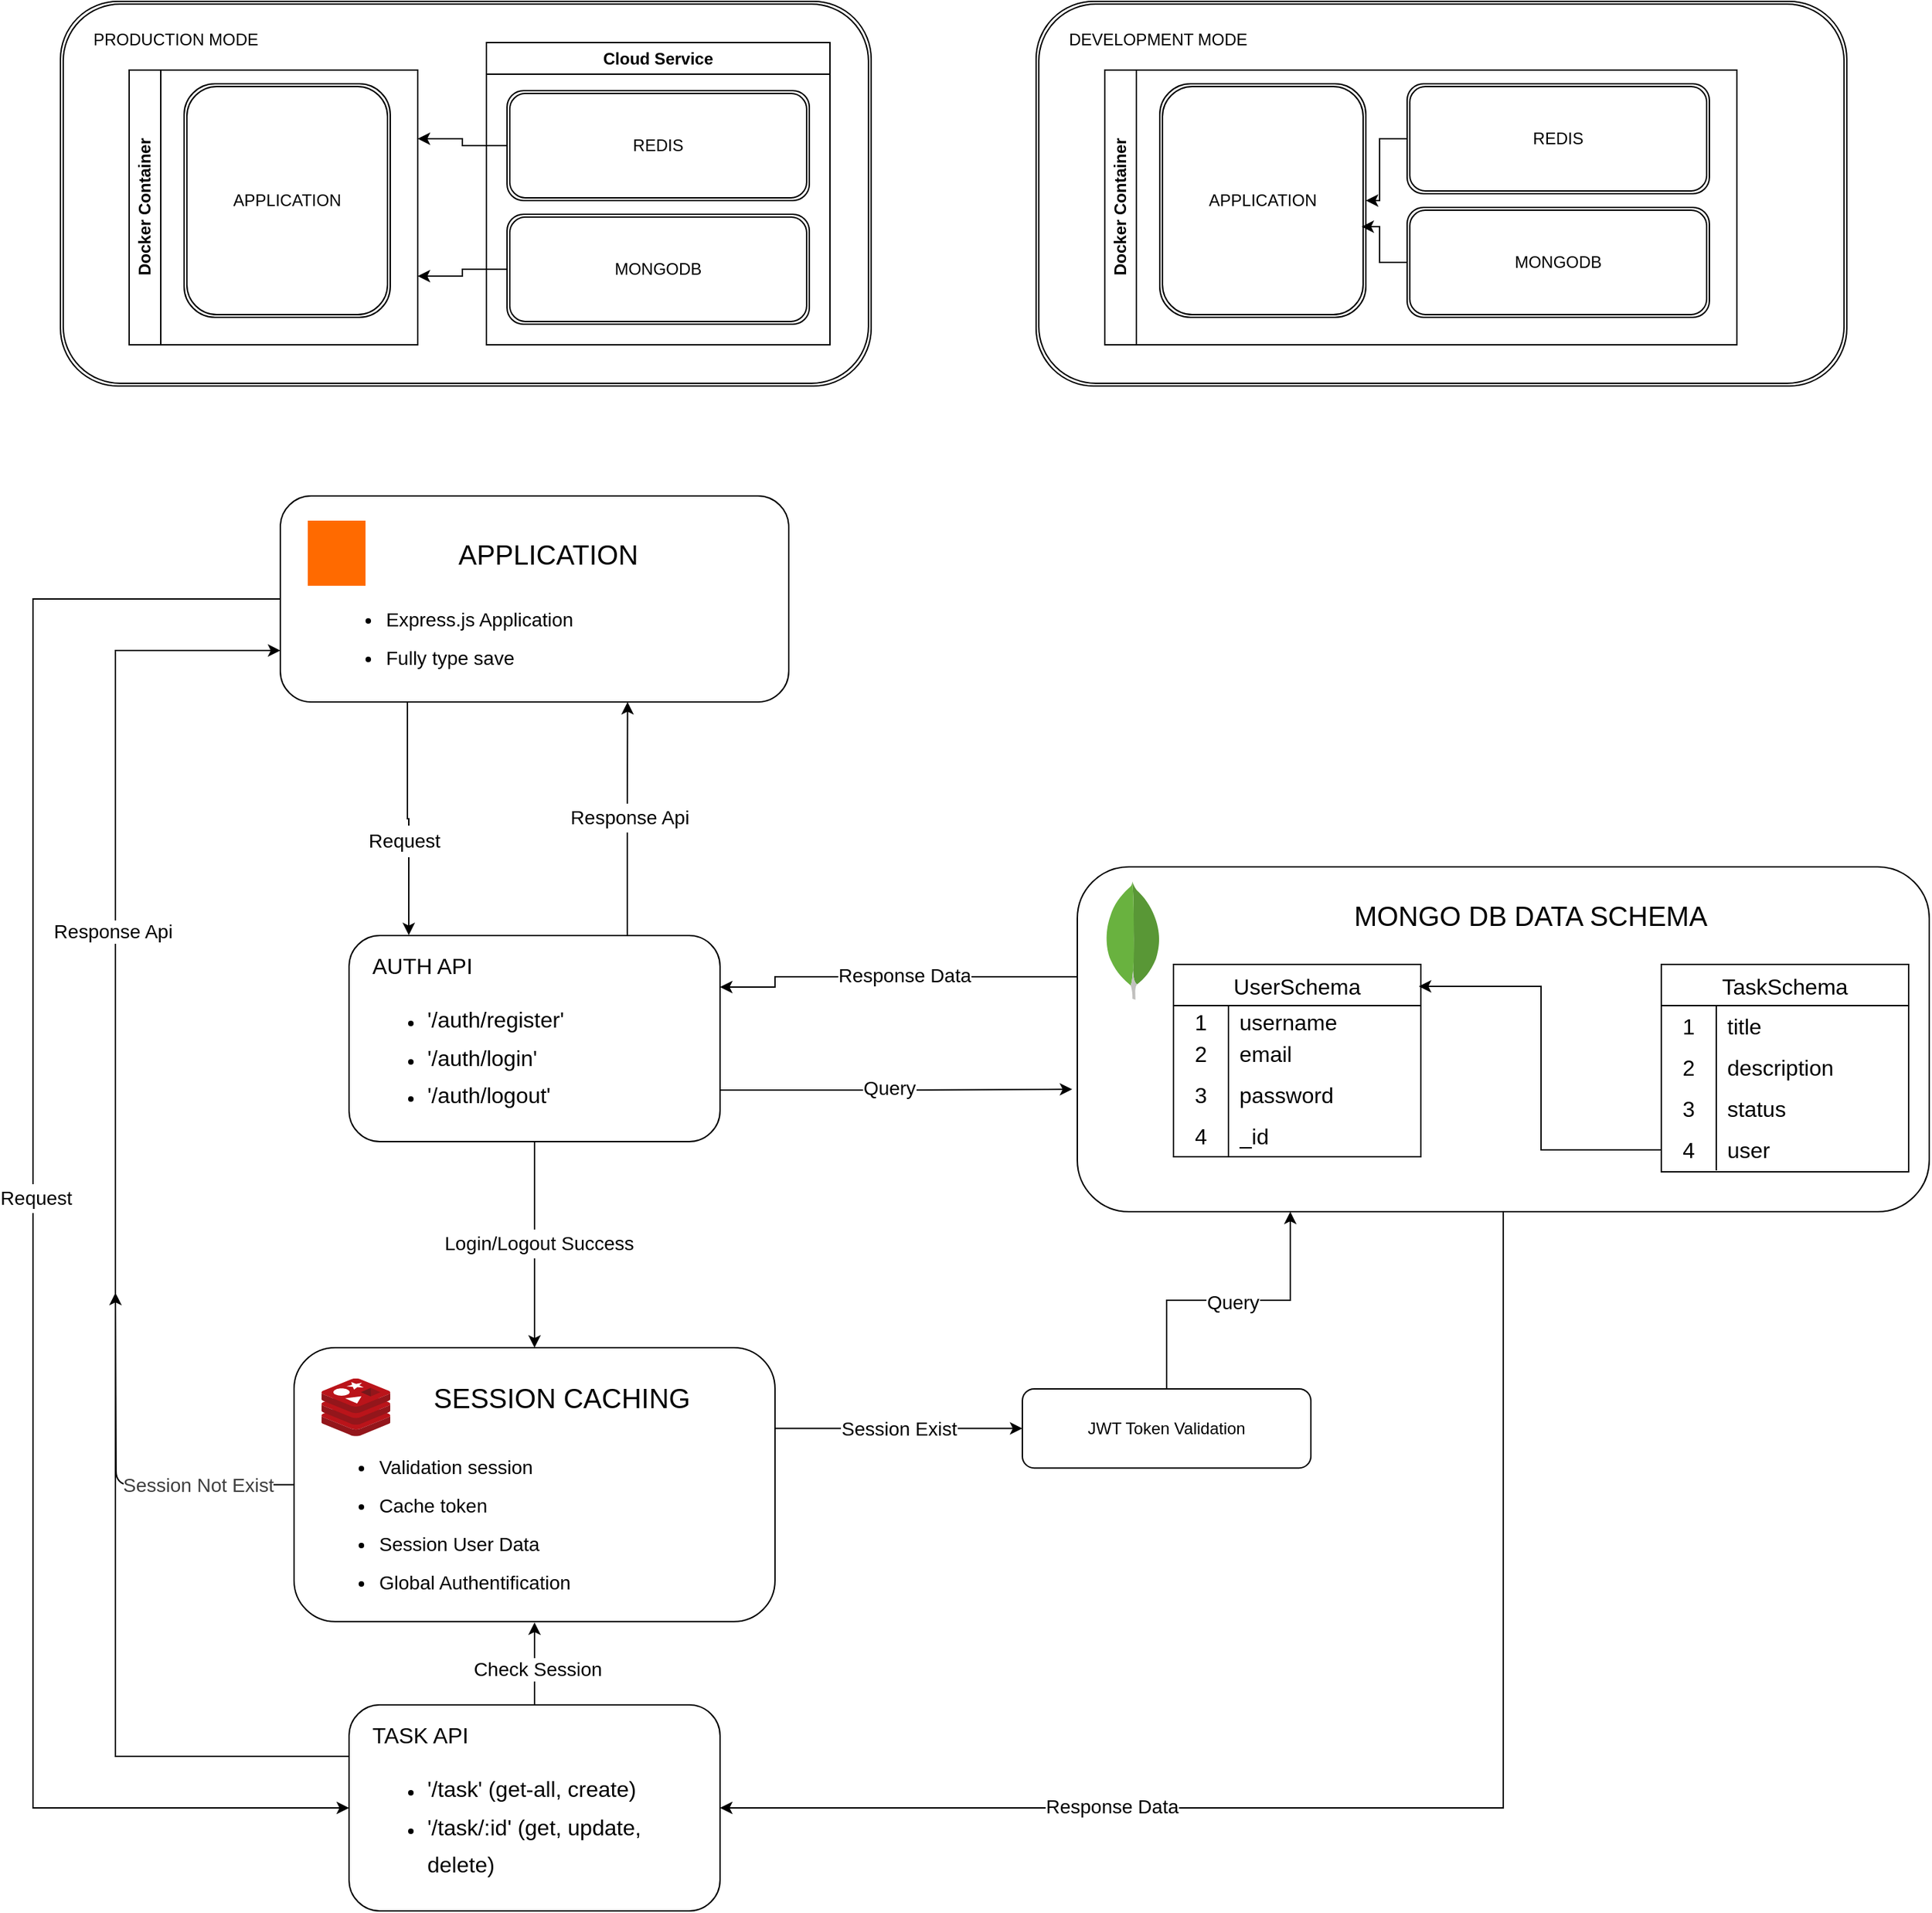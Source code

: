 <mxfile pages="2">
    <diagram name="Page-1" id="k1KVqjGjMDKWa9_7C7i4">
        <mxGraphModel dx="3033" dy="3030" grid="1" gridSize="10" guides="1" tooltips="1" connect="1" arrows="1" fold="1" page="1" pageScale="1" pageWidth="850" pageHeight="1100" math="0" shadow="0">
            <root>
                <mxCell id="0"/>
                <mxCell id="1" parent="0"/>
                <mxCell id="zVIB7hnpfK3RYBGvCR37-93" style="edgeStyle=orthogonalEdgeStyle;rounded=0;orthogonalLoop=1;jettySize=auto;html=1;entryX=0;entryY=0.5;entryDx=0;entryDy=0;" parent="1" source="zVIB7hnpfK3RYBGvCR37-77" target="zVIB7hnpfK3RYBGvCR37-92" edge="1">
                    <mxGeometry relative="1" as="geometry">
                        <Array as="points">
                            <mxPoint x="-710" y="-235"/>
                            <mxPoint x="-710" y="645"/>
                        </Array>
                    </mxGeometry>
                </mxCell>
                <mxCell id="zVIB7hnpfK3RYBGvCR37-94" value="&lt;font style=&quot;font-size: 14px; line-height: 150%;&quot;&gt;Request&lt;/font&gt;" style="edgeLabel;html=1;align=center;verticalAlign=middle;resizable=0;points=[];" parent="zVIB7hnpfK3RYBGvCR37-93" vertex="1" connectable="0">
                    <mxGeometry x="-0.046" y="2" relative="1" as="geometry">
                        <mxPoint as="offset"/>
                    </mxGeometry>
                </mxCell>
                <mxCell id="zVIB7hnpfK3RYBGvCR37-77" value="" style="rounded=1;whiteSpace=wrap;html=1;" parent="1" vertex="1">
                    <mxGeometry x="-530" y="-310" width="370" height="150" as="geometry"/>
                </mxCell>
                <mxCell id="zVIB7hnpfK3RYBGvCR37-99" style="edgeStyle=orthogonalEdgeStyle;rounded=0;orthogonalLoop=1;jettySize=auto;html=1;exitX=1;exitY=0.25;exitDx=0;exitDy=0;entryX=0;entryY=0.5;entryDx=0;entryDy=0;" parent="1" source="zVIB7hnpfK3RYBGvCR37-70" target="zVIB7hnpfK3RYBGvCR37-98" edge="1">
                    <mxGeometry relative="1" as="geometry">
                        <Array as="points">
                            <mxPoint x="-170" y="369"/>
                        </Array>
                    </mxGeometry>
                </mxCell>
                <mxCell id="zVIB7hnpfK3RYBGvCR37-100" value="&lt;font style=&quot;font-size: 14px;&quot;&gt;Session Exist&lt;/font&gt;" style="edgeLabel;html=1;align=center;verticalAlign=middle;resizable=0;points=[];" parent="zVIB7hnpfK3RYBGvCR37-99" vertex="1" connectable="0">
                    <mxGeometry x="0.043" relative="1" as="geometry">
                        <mxPoint as="offset"/>
                    </mxGeometry>
                </mxCell>
                <mxCell id="4" style="edgeStyle=orthogonalEdgeStyle;html=1;" edge="1" parent="1" source="zVIB7hnpfK3RYBGvCR37-70">
                    <mxGeometry relative="1" as="geometry">
                        <mxPoint x="-650" y="270" as="targetPoint"/>
                    </mxGeometry>
                </mxCell>
                <mxCell id="5" value="&lt;span style=&quot;color: rgb(63, 63, 63); font-size: 14px;&quot;&gt;Session Not Exist&lt;/span&gt;" style="edgeLabel;html=1;align=center;verticalAlign=middle;resizable=0;points=[];" vertex="1" connectable="0" parent="4">
                    <mxGeometry x="-0.376" y="3" relative="1" as="geometry">
                        <mxPoint x="14" y="-3" as="offset"/>
                    </mxGeometry>
                </mxCell>
                <mxCell id="zVIB7hnpfK3RYBGvCR37-70" value="" style="rounded=1;whiteSpace=wrap;html=1;" parent="1" vertex="1">
                    <mxGeometry x="-520" y="310" width="350" height="199.4" as="geometry"/>
                </mxCell>
                <mxCell id="zVIB7hnpfK3RYBGvCR37-86" style="edgeStyle=orthogonalEdgeStyle;rounded=0;orthogonalLoop=1;jettySize=auto;html=1;exitX=0;exitY=0.25;exitDx=0;exitDy=0;entryX=1;entryY=0.25;entryDx=0;entryDy=0;" parent="1" source="zVIB7hnpfK3RYBGvCR37-57" target="zVIB7hnpfK3RYBGvCR37-79" edge="1">
                    <mxGeometry relative="1" as="geometry">
                        <Array as="points">
                            <mxPoint x="50" y="40"/>
                            <mxPoint x="-170" y="40"/>
                            <mxPoint x="-170" y="48"/>
                        </Array>
                    </mxGeometry>
                </mxCell>
                <mxCell id="zVIB7hnpfK3RYBGvCR37-87" value="&lt;font style=&quot;line-height: 190%;&quot;&gt;Response Data&lt;/font&gt;" style="edgeLabel;html=1;align=center;verticalAlign=middle;resizable=0;points=[];fontSize=14;" parent="zVIB7hnpfK3RYBGvCR37-86" vertex="1" connectable="0">
                    <mxGeometry x="0.011" y="-1" relative="1" as="geometry">
                        <mxPoint as="offset"/>
                    </mxGeometry>
                </mxCell>
                <mxCell id="zVIB7hnpfK3RYBGvCR37-104" style="edgeStyle=orthogonalEdgeStyle;rounded=0;orthogonalLoop=1;jettySize=auto;html=1;entryX=1;entryY=0.5;entryDx=0;entryDy=0;" parent="1" source="zVIB7hnpfK3RYBGvCR37-57" target="zVIB7hnpfK3RYBGvCR37-92" edge="1">
                    <mxGeometry relative="1" as="geometry">
                        <Array as="points">
                            <mxPoint x="360" y="645"/>
                        </Array>
                    </mxGeometry>
                </mxCell>
                <mxCell id="zVIB7hnpfK3RYBGvCR37-105" value="&lt;font style=&quot;font-size: 14px;&quot;&gt;Response Data&lt;/font&gt;" style="edgeLabel;html=1;align=center;verticalAlign=middle;resizable=0;points=[];" parent="zVIB7hnpfK3RYBGvCR37-104" vertex="1" connectable="0">
                    <mxGeometry x="0.433" y="-1" relative="1" as="geometry">
                        <mxPoint as="offset"/>
                    </mxGeometry>
                </mxCell>
                <mxCell id="zVIB7hnpfK3RYBGvCR37-57" value="" style="rounded=1;whiteSpace=wrap;html=1;" parent="1" vertex="1">
                    <mxGeometry x="50" y="-40" width="620" height="251" as="geometry"/>
                </mxCell>
                <mxCell id="zVIB7hnpfK3RYBGvCR37-1" value="UserSchema" style="shape=table;startSize=30;container=1;collapsible=0;childLayout=tableLayout;fixedRows=1;rowLines=0;fontStyle=0;strokeColor=default;fontSize=16;" parent="1" vertex="1">
                    <mxGeometry x="120" y="31" width="180" height="140" as="geometry"/>
                </mxCell>
                <mxCell id="zVIB7hnpfK3RYBGvCR37-2" value="" style="shape=tableRow;horizontal=0;startSize=0;swimlaneHead=0;swimlaneBody=0;top=0;left=0;bottom=0;right=0;collapsible=0;dropTarget=0;fillColor=none;points=[[0,0.5],[1,0.5]];portConstraint=eastwest;strokeColor=inherit;fontSize=16;" parent="zVIB7hnpfK3RYBGvCR37-1" vertex="1">
                    <mxGeometry y="30" width="180" height="20" as="geometry"/>
                </mxCell>
                <mxCell id="zVIB7hnpfK3RYBGvCR37-3" value="1" style="shape=partialRectangle;html=1;whiteSpace=wrap;connectable=0;fillColor=none;top=0;left=0;bottom=0;right=0;overflow=hidden;pointerEvents=1;strokeColor=inherit;fontSize=16;" parent="zVIB7hnpfK3RYBGvCR37-2" vertex="1">
                    <mxGeometry width="40" height="20" as="geometry">
                        <mxRectangle width="40" height="20" as="alternateBounds"/>
                    </mxGeometry>
                </mxCell>
                <mxCell id="zVIB7hnpfK3RYBGvCR37-4" value="username" style="shape=partialRectangle;html=1;whiteSpace=wrap;connectable=0;fillColor=none;top=0;left=0;bottom=0;right=0;align=left;spacingLeft=6;overflow=hidden;strokeColor=inherit;fontSize=16;" parent="zVIB7hnpfK3RYBGvCR37-2" vertex="1">
                    <mxGeometry x="40" width="140" height="20" as="geometry">
                        <mxRectangle width="140" height="20" as="alternateBounds"/>
                    </mxGeometry>
                </mxCell>
                <mxCell id="zVIB7hnpfK3RYBGvCR37-5" value="" style="shape=tableRow;horizontal=0;startSize=0;swimlaneHead=0;swimlaneBody=0;top=0;left=0;bottom=0;right=0;collapsible=0;dropTarget=0;fillColor=none;points=[[0,0.5],[1,0.5]];portConstraint=eastwest;strokeColor=inherit;fontSize=16;" parent="zVIB7hnpfK3RYBGvCR37-1" vertex="1">
                    <mxGeometry y="50" width="180" height="30" as="geometry"/>
                </mxCell>
                <mxCell id="zVIB7hnpfK3RYBGvCR37-6" value="2" style="shape=partialRectangle;html=1;whiteSpace=wrap;connectable=0;fillColor=none;top=0;left=0;bottom=0;right=0;overflow=hidden;strokeColor=inherit;fontSize=16;" parent="zVIB7hnpfK3RYBGvCR37-5" vertex="1">
                    <mxGeometry width="40" height="30" as="geometry">
                        <mxRectangle width="40" height="30" as="alternateBounds"/>
                    </mxGeometry>
                </mxCell>
                <mxCell id="zVIB7hnpfK3RYBGvCR37-7" value="email" style="shape=partialRectangle;html=1;whiteSpace=wrap;connectable=0;fillColor=none;top=0;left=0;bottom=0;right=0;align=left;spacingLeft=6;overflow=hidden;strokeColor=inherit;fontSize=16;" parent="zVIB7hnpfK3RYBGvCR37-5" vertex="1">
                    <mxGeometry x="40" width="140" height="30" as="geometry">
                        <mxRectangle width="140" height="30" as="alternateBounds"/>
                    </mxGeometry>
                </mxCell>
                <mxCell id="zVIB7hnpfK3RYBGvCR37-8" value="" style="shape=tableRow;horizontal=0;startSize=0;swimlaneHead=0;swimlaneBody=0;top=0;left=0;bottom=0;right=0;collapsible=0;dropTarget=0;fillColor=none;points=[[0,0.5],[1,0.5]];portConstraint=eastwest;strokeColor=inherit;fontSize=16;" parent="zVIB7hnpfK3RYBGvCR37-1" vertex="1">
                    <mxGeometry y="80" width="180" height="30" as="geometry"/>
                </mxCell>
                <mxCell id="zVIB7hnpfK3RYBGvCR37-9" value="3" style="shape=partialRectangle;html=1;whiteSpace=wrap;connectable=0;fillColor=none;top=0;left=0;bottom=0;right=0;overflow=hidden;strokeColor=inherit;fontSize=16;" parent="zVIB7hnpfK3RYBGvCR37-8" vertex="1">
                    <mxGeometry width="40" height="30" as="geometry">
                        <mxRectangle width="40" height="30" as="alternateBounds"/>
                    </mxGeometry>
                </mxCell>
                <mxCell id="zVIB7hnpfK3RYBGvCR37-10" value="password" style="shape=partialRectangle;html=1;whiteSpace=wrap;connectable=0;fillColor=none;top=0;left=0;bottom=0;right=0;align=left;spacingLeft=6;overflow=hidden;strokeColor=inherit;fontSize=16;" parent="zVIB7hnpfK3RYBGvCR37-8" vertex="1">
                    <mxGeometry x="40" width="140" height="30" as="geometry">
                        <mxRectangle width="140" height="30" as="alternateBounds"/>
                    </mxGeometry>
                </mxCell>
                <mxCell id="zVIB7hnpfK3RYBGvCR37-52" value="" style="shape=tableRow;horizontal=0;startSize=0;swimlaneHead=0;swimlaneBody=0;top=0;left=0;bottom=0;right=0;collapsible=0;dropTarget=0;fillColor=none;points=[[0,0.5],[1,0.5]];portConstraint=eastwest;strokeColor=inherit;fontSize=16;" parent="zVIB7hnpfK3RYBGvCR37-1" vertex="1">
                    <mxGeometry y="110" width="180" height="30" as="geometry"/>
                </mxCell>
                <mxCell id="zVIB7hnpfK3RYBGvCR37-53" value="4" style="shape=partialRectangle;html=1;whiteSpace=wrap;connectable=0;fillColor=none;top=0;left=0;bottom=0;right=0;overflow=hidden;strokeColor=inherit;fontSize=16;" parent="zVIB7hnpfK3RYBGvCR37-52" vertex="1">
                    <mxGeometry width="40" height="30" as="geometry">
                        <mxRectangle width="40" height="30" as="alternateBounds"/>
                    </mxGeometry>
                </mxCell>
                <mxCell id="zVIB7hnpfK3RYBGvCR37-54" value="_id" style="shape=partialRectangle;html=1;whiteSpace=wrap;connectable=0;fillColor=none;top=0;left=0;bottom=0;right=0;align=left;spacingLeft=6;overflow=hidden;strokeColor=inherit;fontSize=16;" parent="zVIB7hnpfK3RYBGvCR37-52" vertex="1">
                    <mxGeometry x="40" width="140" height="30" as="geometry">
                        <mxRectangle width="140" height="30" as="alternateBounds"/>
                    </mxGeometry>
                </mxCell>
                <mxCell id="zVIB7hnpfK3RYBGvCR37-11" value="TaskSchema" style="shape=table;startSize=30;container=1;collapsible=0;childLayout=tableLayout;fixedRows=1;rowLines=0;fontStyle=0;strokeColor=default;fontSize=16;" parent="1" vertex="1">
                    <mxGeometry x="475" y="31" width="180" height="151" as="geometry"/>
                </mxCell>
                <mxCell id="zVIB7hnpfK3RYBGvCR37-12" value="" style="shape=tableRow;horizontal=0;startSize=0;swimlaneHead=0;swimlaneBody=0;top=0;left=0;bottom=0;right=0;collapsible=0;dropTarget=0;fillColor=none;points=[[0,0.5],[1,0.5]];portConstraint=eastwest;strokeColor=inherit;fontSize=16;" parent="zVIB7hnpfK3RYBGvCR37-11" vertex="1">
                    <mxGeometry y="30" width="180" height="30" as="geometry"/>
                </mxCell>
                <mxCell id="zVIB7hnpfK3RYBGvCR37-13" value="1" style="shape=partialRectangle;html=1;whiteSpace=wrap;connectable=0;fillColor=none;top=0;left=0;bottom=0;right=0;overflow=hidden;pointerEvents=1;strokeColor=inherit;fontSize=16;" parent="zVIB7hnpfK3RYBGvCR37-12" vertex="1">
                    <mxGeometry width="40" height="30" as="geometry">
                        <mxRectangle width="40" height="30" as="alternateBounds"/>
                    </mxGeometry>
                </mxCell>
                <mxCell id="zVIB7hnpfK3RYBGvCR37-14" value="title" style="shape=partialRectangle;html=1;whiteSpace=wrap;connectable=0;fillColor=none;top=0;left=0;bottom=0;right=0;align=left;spacingLeft=6;overflow=hidden;strokeColor=inherit;fontSize=16;" parent="zVIB7hnpfK3RYBGvCR37-12" vertex="1">
                    <mxGeometry x="40" width="140" height="30" as="geometry">
                        <mxRectangle width="140" height="30" as="alternateBounds"/>
                    </mxGeometry>
                </mxCell>
                <mxCell id="zVIB7hnpfK3RYBGvCR37-15" value="" style="shape=tableRow;horizontal=0;startSize=0;swimlaneHead=0;swimlaneBody=0;top=0;left=0;bottom=0;right=0;collapsible=0;dropTarget=0;fillColor=none;points=[[0,0.5],[1,0.5]];portConstraint=eastwest;strokeColor=inherit;fontSize=16;" parent="zVIB7hnpfK3RYBGvCR37-11" vertex="1">
                    <mxGeometry y="60" width="180" height="30" as="geometry"/>
                </mxCell>
                <mxCell id="zVIB7hnpfK3RYBGvCR37-16" value="2" style="shape=partialRectangle;html=1;whiteSpace=wrap;connectable=0;fillColor=none;top=0;left=0;bottom=0;right=0;overflow=hidden;strokeColor=inherit;fontSize=16;" parent="zVIB7hnpfK3RYBGvCR37-15" vertex="1">
                    <mxGeometry width="40" height="30" as="geometry">
                        <mxRectangle width="40" height="30" as="alternateBounds"/>
                    </mxGeometry>
                </mxCell>
                <mxCell id="zVIB7hnpfK3RYBGvCR37-17" value="description" style="shape=partialRectangle;html=1;whiteSpace=wrap;connectable=0;fillColor=none;top=0;left=0;bottom=0;right=0;align=left;spacingLeft=6;overflow=hidden;strokeColor=inherit;fontSize=16;" parent="zVIB7hnpfK3RYBGvCR37-15" vertex="1">
                    <mxGeometry x="40" width="140" height="30" as="geometry">
                        <mxRectangle width="140" height="30" as="alternateBounds"/>
                    </mxGeometry>
                </mxCell>
                <mxCell id="zVIB7hnpfK3RYBGvCR37-18" value="" style="shape=tableRow;horizontal=0;startSize=0;swimlaneHead=0;swimlaneBody=0;top=0;left=0;bottom=0;right=0;collapsible=0;dropTarget=0;fillColor=none;points=[[0,0.5],[1,0.5]];portConstraint=eastwest;strokeColor=inherit;fontSize=16;" parent="zVIB7hnpfK3RYBGvCR37-11" vertex="1">
                    <mxGeometry y="90" width="180" height="30" as="geometry"/>
                </mxCell>
                <mxCell id="zVIB7hnpfK3RYBGvCR37-19" value="3" style="shape=partialRectangle;html=1;whiteSpace=wrap;connectable=0;fillColor=none;top=0;left=0;bottom=0;right=0;overflow=hidden;strokeColor=inherit;fontSize=16;" parent="zVIB7hnpfK3RYBGvCR37-18" vertex="1">
                    <mxGeometry width="40" height="30" as="geometry">
                        <mxRectangle width="40" height="30" as="alternateBounds"/>
                    </mxGeometry>
                </mxCell>
                <mxCell id="zVIB7hnpfK3RYBGvCR37-20" value="status" style="shape=partialRectangle;html=1;whiteSpace=wrap;connectable=0;fillColor=none;top=0;left=0;bottom=0;right=0;align=left;spacingLeft=6;overflow=hidden;strokeColor=inherit;fontSize=16;" parent="zVIB7hnpfK3RYBGvCR37-18" vertex="1">
                    <mxGeometry x="40" width="140" height="30" as="geometry">
                        <mxRectangle width="140" height="30" as="alternateBounds"/>
                    </mxGeometry>
                </mxCell>
                <mxCell id="zVIB7hnpfK3RYBGvCR37-37" value="" style="shape=tableRow;horizontal=0;startSize=0;swimlaneHead=0;swimlaneBody=0;top=0;left=0;bottom=0;right=0;collapsible=0;dropTarget=0;fillColor=none;points=[[0,0.5],[1,0.5]];portConstraint=eastwest;strokeColor=inherit;fontSize=16;" parent="zVIB7hnpfK3RYBGvCR37-11" vertex="1">
                    <mxGeometry y="120" width="180" height="30" as="geometry"/>
                </mxCell>
                <mxCell id="zVIB7hnpfK3RYBGvCR37-38" value="4" style="shape=partialRectangle;html=1;whiteSpace=wrap;connectable=0;fillColor=none;top=0;left=0;bottom=0;right=0;overflow=hidden;strokeColor=inherit;fontSize=16;" parent="zVIB7hnpfK3RYBGvCR37-37" vertex="1">
                    <mxGeometry width="40" height="30" as="geometry">
                        <mxRectangle width="40" height="30" as="alternateBounds"/>
                    </mxGeometry>
                </mxCell>
                <mxCell id="zVIB7hnpfK3RYBGvCR37-39" value="user" style="shape=partialRectangle;html=1;whiteSpace=wrap;connectable=0;fillColor=none;top=0;left=0;bottom=0;right=0;align=left;spacingLeft=6;overflow=hidden;strokeColor=inherit;fontSize=16;" parent="zVIB7hnpfK3RYBGvCR37-37" vertex="1">
                    <mxGeometry x="40" width="140" height="30" as="geometry">
                        <mxRectangle width="140" height="30" as="alternateBounds"/>
                    </mxGeometry>
                </mxCell>
                <mxCell id="zVIB7hnpfK3RYBGvCR37-43" value="" style="image;sketch=0;aspect=fixed;html=1;points=[];align=center;fontSize=12;image=img/lib/mscae/Cache_Redis_Product.svg;" parent="1" vertex="1">
                    <mxGeometry x="-500" y="332.4" width="50" height="42" as="geometry"/>
                </mxCell>
                <mxCell id="zVIB7hnpfK3RYBGvCR37-44" value="" style="dashed=0;outlineConnect=0;html=1;align=center;labelPosition=center;verticalLabelPosition=bottom;verticalAlign=top;shape=mxgraph.weblogos.mongodb" parent="1" vertex="1">
                    <mxGeometry x="70" y="-29.4" width="41.2" height="86.2" as="geometry"/>
                </mxCell>
                <mxCell id="zVIB7hnpfK3RYBGvCR37-45" value="" style="points=[];aspect=fixed;html=1;align=center;shadow=0;dashed=0;fillColor=#FF6A00;strokeColor=none;shape=mxgraph.alibaba_cloud.nodejs_performance_platform;" parent="1" vertex="1">
                    <mxGeometry x="-510" y="-292" width="42" height="47.4" as="geometry"/>
                </mxCell>
                <mxCell id="zVIB7hnpfK3RYBGvCR37-55" style="edgeStyle=orthogonalEdgeStyle;rounded=0;orthogonalLoop=1;jettySize=auto;html=1;entryX=0.992;entryY=0.114;entryDx=0;entryDy=0;entryPerimeter=0;" parent="1" source="zVIB7hnpfK3RYBGvCR37-37" target="zVIB7hnpfK3RYBGvCR37-1" edge="1">
                    <mxGeometry relative="1" as="geometry"/>
                </mxCell>
                <mxCell id="zVIB7hnpfK3RYBGvCR37-69" value="MONGO DB DATA SCHEMA" style="text;html=1;align=center;verticalAlign=middle;whiteSpace=wrap;rounded=0;fontSize=20;" parent="1" vertex="1">
                    <mxGeometry x="120" y="-20" width="520" height="30" as="geometry"/>
                </mxCell>
                <mxCell id="zVIB7hnpfK3RYBGvCR37-71" value="SESSION CACHING" style="text;html=1;align=center;verticalAlign=middle;whiteSpace=wrap;rounded=0;fontSize=20;" parent="1" vertex="1">
                    <mxGeometry x="-440" y="331.4" width="230" height="30" as="geometry"/>
                </mxCell>
                <mxCell id="zVIB7hnpfK3RYBGvCR37-72" value="&lt;ul style=&quot;line-height: 200%;&quot;&gt;&lt;li&gt;Validation session&lt;/li&gt;&lt;li&gt;Cache token&lt;/li&gt;&lt;li&gt;Session User Data&lt;/li&gt;&lt;li&gt;Global Authentification&lt;/li&gt;&lt;/ul&gt;" style="text;strokeColor=none;fillColor=none;html=1;whiteSpace=wrap;verticalAlign=middle;overflow=hidden;fontSize=14;" parent="1" vertex="1">
                    <mxGeometry x="-500" y="366.9" width="300" height="129.1" as="geometry"/>
                </mxCell>
                <mxCell id="zVIB7hnpfK3RYBGvCR37-75" value="APPLICATION" style="text;html=1;align=center;verticalAlign=middle;whiteSpace=wrap;rounded=0;fontSize=20;" parent="1" vertex="1">
                    <mxGeometry x="-450" y="-283.3" width="230" height="30" as="geometry"/>
                </mxCell>
                <mxCell id="zVIB7hnpfK3RYBGvCR37-78" value="&lt;ul style=&quot;line-height: 200%;&quot;&gt;&lt;li&gt;Express.js Application&lt;/li&gt;&lt;li&gt;Fully type save&lt;/li&gt;&lt;/ul&gt;" style="text;strokeColor=none;fillColor=none;html=1;whiteSpace=wrap;verticalAlign=middle;overflow=hidden;fontSize=14;" parent="1" vertex="1">
                    <mxGeometry x="-495" y="-251" width="300" height="80" as="geometry"/>
                </mxCell>
                <mxCell id="zVIB7hnpfK3RYBGvCR37-90" style="edgeStyle=orthogonalEdgeStyle;rounded=0;orthogonalLoop=1;jettySize=auto;html=1;" parent="1" source="zVIB7hnpfK3RYBGvCR37-79" target="zVIB7hnpfK3RYBGvCR37-70" edge="1">
                    <mxGeometry relative="1" as="geometry"/>
                </mxCell>
                <mxCell id="zVIB7hnpfK3RYBGvCR37-91" value="&lt;font style=&quot;font-size: 14px; line-height: 150%;&quot;&gt;Login/Logout Success&lt;/font&gt;" style="edgeLabel;html=1;align=center;verticalAlign=middle;resizable=0;points=[];" parent="zVIB7hnpfK3RYBGvCR37-90" vertex="1" connectable="0">
                    <mxGeometry x="-0.021" y="3" relative="1" as="geometry">
                        <mxPoint as="offset"/>
                    </mxGeometry>
                </mxCell>
                <mxCell id="zVIB7hnpfK3RYBGvCR37-79" value="&lt;div style=&quot;line-height: 170%;&quot;&gt;&lt;font style=&quot;line-height: 170%; font-size: 16px;&quot;&gt;AUTH API&lt;/font&gt;&lt;div&gt;&lt;ul&gt;&lt;li&gt;&lt;font style=&quot;line-height: 170%; font-size: 16px;&quot;&gt;&#39;/auth/register&#39;&lt;/font&gt;&lt;/li&gt;&lt;li&gt;&lt;font style=&quot;line-height: 170%; font-size: 16px;&quot;&gt;&#39;/auth/login&#39;&lt;/font&gt;&lt;/li&gt;&lt;li&gt;&lt;font style=&quot;line-height: 170%; font-size: 16px;&quot;&gt;&#39;/auth/logout&#39;&lt;/font&gt;&lt;/li&gt;&lt;/ul&gt;&lt;/div&gt;&lt;/div&gt;" style="rounded=1;whiteSpace=wrap;html=1;align=left;spacingLeft=15;spacingRight=15;" parent="1" vertex="1">
                    <mxGeometry x="-480" y="10" width="270" height="150" as="geometry"/>
                </mxCell>
                <mxCell id="zVIB7hnpfK3RYBGvCR37-80" style="edgeStyle=orthogonalEdgeStyle;rounded=0;orthogonalLoop=1;jettySize=auto;html=1;exitX=0.25;exitY=1;exitDx=0;exitDy=0;entryX=0.161;entryY=-0.002;entryDx=0;entryDy=0;entryPerimeter=0;" parent="1" source="zVIB7hnpfK3RYBGvCR37-77" target="zVIB7hnpfK3RYBGvCR37-79" edge="1">
                    <mxGeometry relative="1" as="geometry"/>
                </mxCell>
                <mxCell id="zVIB7hnpfK3RYBGvCR37-81" value="&lt;font style=&quot;line-height: 170%;&quot;&gt;Request&lt;/font&gt;" style="edgeLabel;html=1;align=center;verticalAlign=middle;resizable=0;points=[];fontSize=14;" parent="zVIB7hnpfK3RYBGvCR37-80" vertex="1" connectable="0">
                    <mxGeometry x="0.179" y="-4" relative="1" as="geometry">
                        <mxPoint y="1" as="offset"/>
                    </mxGeometry>
                </mxCell>
                <mxCell id="zVIB7hnpfK3RYBGvCR37-83" style="edgeStyle=orthogonalEdgeStyle;rounded=0;orthogonalLoop=1;jettySize=auto;html=1;exitX=1;exitY=0.75;exitDx=0;exitDy=0;entryX=-0.006;entryY=0.645;entryDx=0;entryDy=0;entryPerimeter=0;" parent="1" source="zVIB7hnpfK3RYBGvCR37-79" target="zVIB7hnpfK3RYBGvCR37-57" edge="1">
                    <mxGeometry relative="1" as="geometry"/>
                </mxCell>
                <mxCell id="zVIB7hnpfK3RYBGvCR37-84" value="&lt;font style=&quot;line-height: 160%;&quot;&gt;Query&lt;/font&gt;" style="edgeLabel;html=1;align=center;verticalAlign=middle;resizable=0;points=[];fontSize=14;" parent="zVIB7hnpfK3RYBGvCR37-83" vertex="1" connectable="0">
                    <mxGeometry x="0.159" y="1" relative="1" as="geometry">
                        <mxPoint x="-26" as="offset"/>
                    </mxGeometry>
                </mxCell>
                <mxCell id="zVIB7hnpfK3RYBGvCR37-88" style="edgeStyle=orthogonalEdgeStyle;rounded=0;orthogonalLoop=1;jettySize=auto;html=1;exitX=0.75;exitY=0;exitDx=0;exitDy=0;entryX=0.683;entryY=1;entryDx=0;entryDy=0;entryPerimeter=0;" parent="1" source="zVIB7hnpfK3RYBGvCR37-79" target="zVIB7hnpfK3RYBGvCR37-77" edge="1">
                    <mxGeometry relative="1" as="geometry"/>
                </mxCell>
                <mxCell id="zVIB7hnpfK3RYBGvCR37-89" value="&lt;font style=&quot;font-size: 14px; line-height: 150%;&quot;&gt;Response Api&lt;/font&gt;" style="edgeLabel;html=1;align=center;verticalAlign=middle;resizable=0;points=[];" parent="zVIB7hnpfK3RYBGvCR37-88" vertex="1" connectable="0">
                    <mxGeometry x="0.008" y="-1" relative="1" as="geometry">
                        <mxPoint as="offset"/>
                    </mxGeometry>
                </mxCell>
                <mxCell id="zVIB7hnpfK3RYBGvCR37-95" style="edgeStyle=orthogonalEdgeStyle;rounded=0;orthogonalLoop=1;jettySize=auto;html=1;" parent="1" source="zVIB7hnpfK3RYBGvCR37-92" edge="1">
                    <mxGeometry relative="1" as="geometry">
                        <mxPoint x="-345" y="510" as="targetPoint"/>
                    </mxGeometry>
                </mxCell>
                <mxCell id="zVIB7hnpfK3RYBGvCR37-96" value="Check Session" style="edgeLabel;html=1;align=center;verticalAlign=middle;resizable=0;points=[];fontSize=14;" parent="zVIB7hnpfK3RYBGvCR37-95" vertex="1" connectable="0">
                    <mxGeometry x="-0.099" y="-2" relative="1" as="geometry">
                        <mxPoint y="1" as="offset"/>
                    </mxGeometry>
                </mxCell>
                <mxCell id="zVIB7hnpfK3RYBGvCR37-106" style="edgeStyle=orthogonalEdgeStyle;rounded=0;orthogonalLoop=1;jettySize=auto;html=1;exitX=0;exitY=0.25;exitDx=0;exitDy=0;entryX=0;entryY=0.75;entryDx=0;entryDy=0;" parent="1" source="zVIB7hnpfK3RYBGvCR37-92" target="zVIB7hnpfK3RYBGvCR37-77" edge="1">
                    <mxGeometry relative="1" as="geometry">
                        <Array as="points">
                            <mxPoint x="-650" y="608"/>
                            <mxPoint x="-650" y="-197"/>
                        </Array>
                    </mxGeometry>
                </mxCell>
                <mxCell id="zVIB7hnpfK3RYBGvCR37-107" value="&lt;font style=&quot;font-size: 14px;&quot;&gt;Response Api&lt;/font&gt;" style="edgeLabel;html=1;align=center;verticalAlign=middle;resizable=0;points=[];" parent="zVIB7hnpfK3RYBGvCR37-106" vertex="1" connectable="0">
                    <mxGeometry x="0.407" y="2" relative="1" as="geometry">
                        <mxPoint as="offset"/>
                    </mxGeometry>
                </mxCell>
                <mxCell id="zVIB7hnpfK3RYBGvCR37-92" value="&lt;div style=&quot;line-height: 170%;&quot;&gt;&lt;font style=&quot;line-height: 170%; font-size: 16px;&quot;&gt;TASK API&lt;/font&gt;&lt;div&gt;&lt;ul&gt;&lt;li&gt;&lt;font style=&quot;line-height: 170%; font-size: 16px;&quot;&gt;&#39;/task&#39; (get-all, create)&lt;/font&gt;&lt;/li&gt;&lt;li&gt;&lt;font style=&quot;line-height: 170%; font-size: 16px;&quot;&gt;&#39;/task/:id&#39; (get, update, delete)&lt;/font&gt;&lt;/li&gt;&lt;/ul&gt;&lt;/div&gt;&lt;/div&gt;" style="rounded=1;whiteSpace=wrap;html=1;align=left;spacingLeft=15;spacingRight=15;" parent="1" vertex="1">
                    <mxGeometry x="-480" y="570" width="270" height="150" as="geometry"/>
                </mxCell>
                <mxCell id="zVIB7hnpfK3RYBGvCR37-102" style="edgeStyle=orthogonalEdgeStyle;rounded=0;orthogonalLoop=1;jettySize=auto;html=1;entryX=0.25;entryY=1;entryDx=0;entryDy=0;" parent="1" source="zVIB7hnpfK3RYBGvCR37-98" target="zVIB7hnpfK3RYBGvCR37-57" edge="1">
                    <mxGeometry relative="1" as="geometry"/>
                </mxCell>
                <mxCell id="zVIB7hnpfK3RYBGvCR37-103" value="Query" style="edgeLabel;html=1;align=center;verticalAlign=middle;resizable=0;points=[];spacingLeft=0;fontSize=14;" parent="zVIB7hnpfK3RYBGvCR37-102" vertex="1" connectable="0">
                    <mxGeometry x="0.029" y="-1" relative="1" as="geometry">
                        <mxPoint as="offset"/>
                    </mxGeometry>
                </mxCell>
                <mxCell id="zVIB7hnpfK3RYBGvCR37-98" value="JWT Token Validation" style="rounded=1;whiteSpace=wrap;html=1;align=center;spacingLeft=15;spacingRight=15;" parent="1" vertex="1">
                    <mxGeometry x="10" y="340" width="210" height="57.6" as="geometry"/>
                </mxCell>
                <mxCell id="ZCjlIfDEYyx5S1twePUe-1" value="DEVELOPMENT MODE" style="shape=ext;double=1;rounded=1;whiteSpace=wrap;html=1;align=left;verticalAlign=top;spacingTop=12;spacingLeft=20;" parent="1" vertex="1">
                    <mxGeometry x="20" y="-670" width="590" height="280" as="geometry"/>
                </mxCell>
                <mxCell id="ZCjlIfDEYyx5S1twePUe-2" value="Docker Container" style="swimlane;horizontal=0;whiteSpace=wrap;html=1;" parent="1" vertex="1">
                    <mxGeometry x="70" y="-620" width="460" height="200" as="geometry"/>
                </mxCell>
                <mxCell id="ZCjlIfDEYyx5S1twePUe-3" value="APPLICATION" style="shape=ext;double=1;rounded=1;whiteSpace=wrap;html=1;" parent="ZCjlIfDEYyx5S1twePUe-2" vertex="1">
                    <mxGeometry x="40" y="10" width="150" height="170" as="geometry"/>
                </mxCell>
                <mxCell id="ZCjlIfDEYyx5S1twePUe-4" style="edgeStyle=orthogonalEdgeStyle;rounded=0;orthogonalLoop=1;jettySize=auto;html=1;exitX=0;exitY=0.5;exitDx=0;exitDy=0;entryX=1;entryY=0.5;entryDx=0;entryDy=0;" parent="1" source="ZCjlIfDEYyx5S1twePUe-5" target="ZCjlIfDEYyx5S1twePUe-3" edge="1">
                    <mxGeometry relative="1" as="geometry"/>
                </mxCell>
                <mxCell id="ZCjlIfDEYyx5S1twePUe-5" value="REDIS" style="shape=ext;double=1;rounded=1;whiteSpace=wrap;html=1;" parent="1" vertex="1">
                    <mxGeometry x="290" y="-610" width="220" height="80" as="geometry"/>
                </mxCell>
                <mxCell id="ZCjlIfDEYyx5S1twePUe-6" value="MONGODB" style="shape=ext;double=1;rounded=1;whiteSpace=wrap;html=1;" parent="1" vertex="1">
                    <mxGeometry x="290" y="-520" width="220" height="80" as="geometry"/>
                </mxCell>
                <mxCell id="ZCjlIfDEYyx5S1twePUe-7" value="PRODUCTION MODE" style="shape=ext;double=1;rounded=1;whiteSpace=wrap;html=1;align=left;verticalAlign=top;spacingTop=12;spacingLeft=20;" parent="1" vertex="1">
                    <mxGeometry x="-690" y="-670" width="590" height="280" as="geometry"/>
                </mxCell>
                <mxCell id="ZCjlIfDEYyx5S1twePUe-8" value="Docker Container" style="swimlane;horizontal=0;whiteSpace=wrap;html=1;" parent="1" vertex="1">
                    <mxGeometry x="-640" y="-620" width="210" height="200" as="geometry"/>
                </mxCell>
                <mxCell id="ZCjlIfDEYyx5S1twePUe-9" value="APPLICATION" style="shape=ext;double=1;rounded=1;whiteSpace=wrap;html=1;" parent="ZCjlIfDEYyx5S1twePUe-8" vertex="1">
                    <mxGeometry x="40" y="10" width="150" height="170" as="geometry"/>
                </mxCell>
                <mxCell id="ZCjlIfDEYyx5S1twePUe-10" style="edgeStyle=orthogonalEdgeStyle;rounded=0;orthogonalLoop=1;jettySize=auto;html=1;entryX=1;entryY=0.25;entryDx=0;entryDy=0;" parent="1" source="ZCjlIfDEYyx5S1twePUe-11" target="ZCjlIfDEYyx5S1twePUe-8" edge="1">
                    <mxGeometry relative="1" as="geometry"/>
                </mxCell>
                <mxCell id="ZCjlIfDEYyx5S1twePUe-11" value="REDIS" style="shape=ext;double=1;rounded=1;whiteSpace=wrap;html=1;" parent="1" vertex="1">
                    <mxGeometry x="-365" y="-605" width="220" height="80" as="geometry"/>
                </mxCell>
                <mxCell id="ZCjlIfDEYyx5S1twePUe-12" style="edgeStyle=orthogonalEdgeStyle;rounded=0;orthogonalLoop=1;jettySize=auto;html=1;entryX=1;entryY=0.75;entryDx=0;entryDy=0;" parent="1" source="ZCjlIfDEYyx5S1twePUe-13" target="ZCjlIfDEYyx5S1twePUe-8" edge="1">
                    <mxGeometry relative="1" as="geometry"/>
                </mxCell>
                <mxCell id="ZCjlIfDEYyx5S1twePUe-13" value="MONGODB" style="shape=ext;double=1;rounded=1;whiteSpace=wrap;html=1;" parent="1" vertex="1">
                    <mxGeometry x="-365" y="-515" width="220" height="80" as="geometry"/>
                </mxCell>
                <mxCell id="ZCjlIfDEYyx5S1twePUe-14" value="Cloud Service" style="swimlane;whiteSpace=wrap;html=1;" parent="1" vertex="1">
                    <mxGeometry x="-380" y="-640" width="250" height="220" as="geometry"/>
                </mxCell>
                <mxCell id="ZCjlIfDEYyx5S1twePUe-15" style="edgeStyle=orthogonalEdgeStyle;rounded=0;orthogonalLoop=1;jettySize=auto;html=1;entryX=0.979;entryY=0.612;entryDx=0;entryDy=0;entryPerimeter=0;" parent="1" source="ZCjlIfDEYyx5S1twePUe-6" target="ZCjlIfDEYyx5S1twePUe-3" edge="1">
                    <mxGeometry relative="1" as="geometry"/>
                </mxCell>
            </root>
        </mxGraphModel>
    </diagram>
    <diagram id="po0o2q0K8-M99bp67vuF" name="Page-2">
        <mxGraphModel dx="2468" dy="1953" grid="1" gridSize="10" guides="1" tooltips="1" connect="1" arrows="1" fold="1" page="1" pageScale="1" pageWidth="850" pageHeight="1100" math="0" shadow="0">
            <root>
                <mxCell id="0"/>
                <mxCell id="1" parent="0"/>
            </root>
        </mxGraphModel>
    </diagram>
</mxfile>
